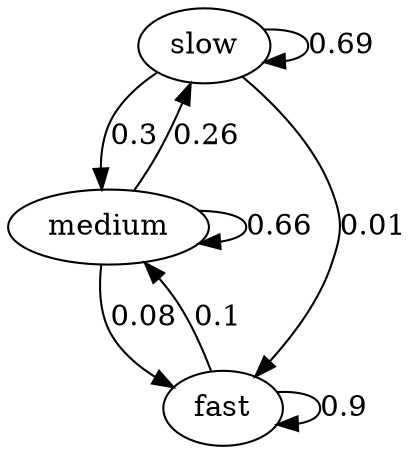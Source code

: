 digraph markov{

slow
medium
fast
slow -> slow [label=0.69]
slow -> medium [label=0.3]
slow -> fast [label=0.01]

medium -> slow [label=0.26]
medium -> medium [label=0.66]
medium -> fast [label=0.08]

fast -> medium [label=0.1]
fast -> fast [label=0.9]

}
